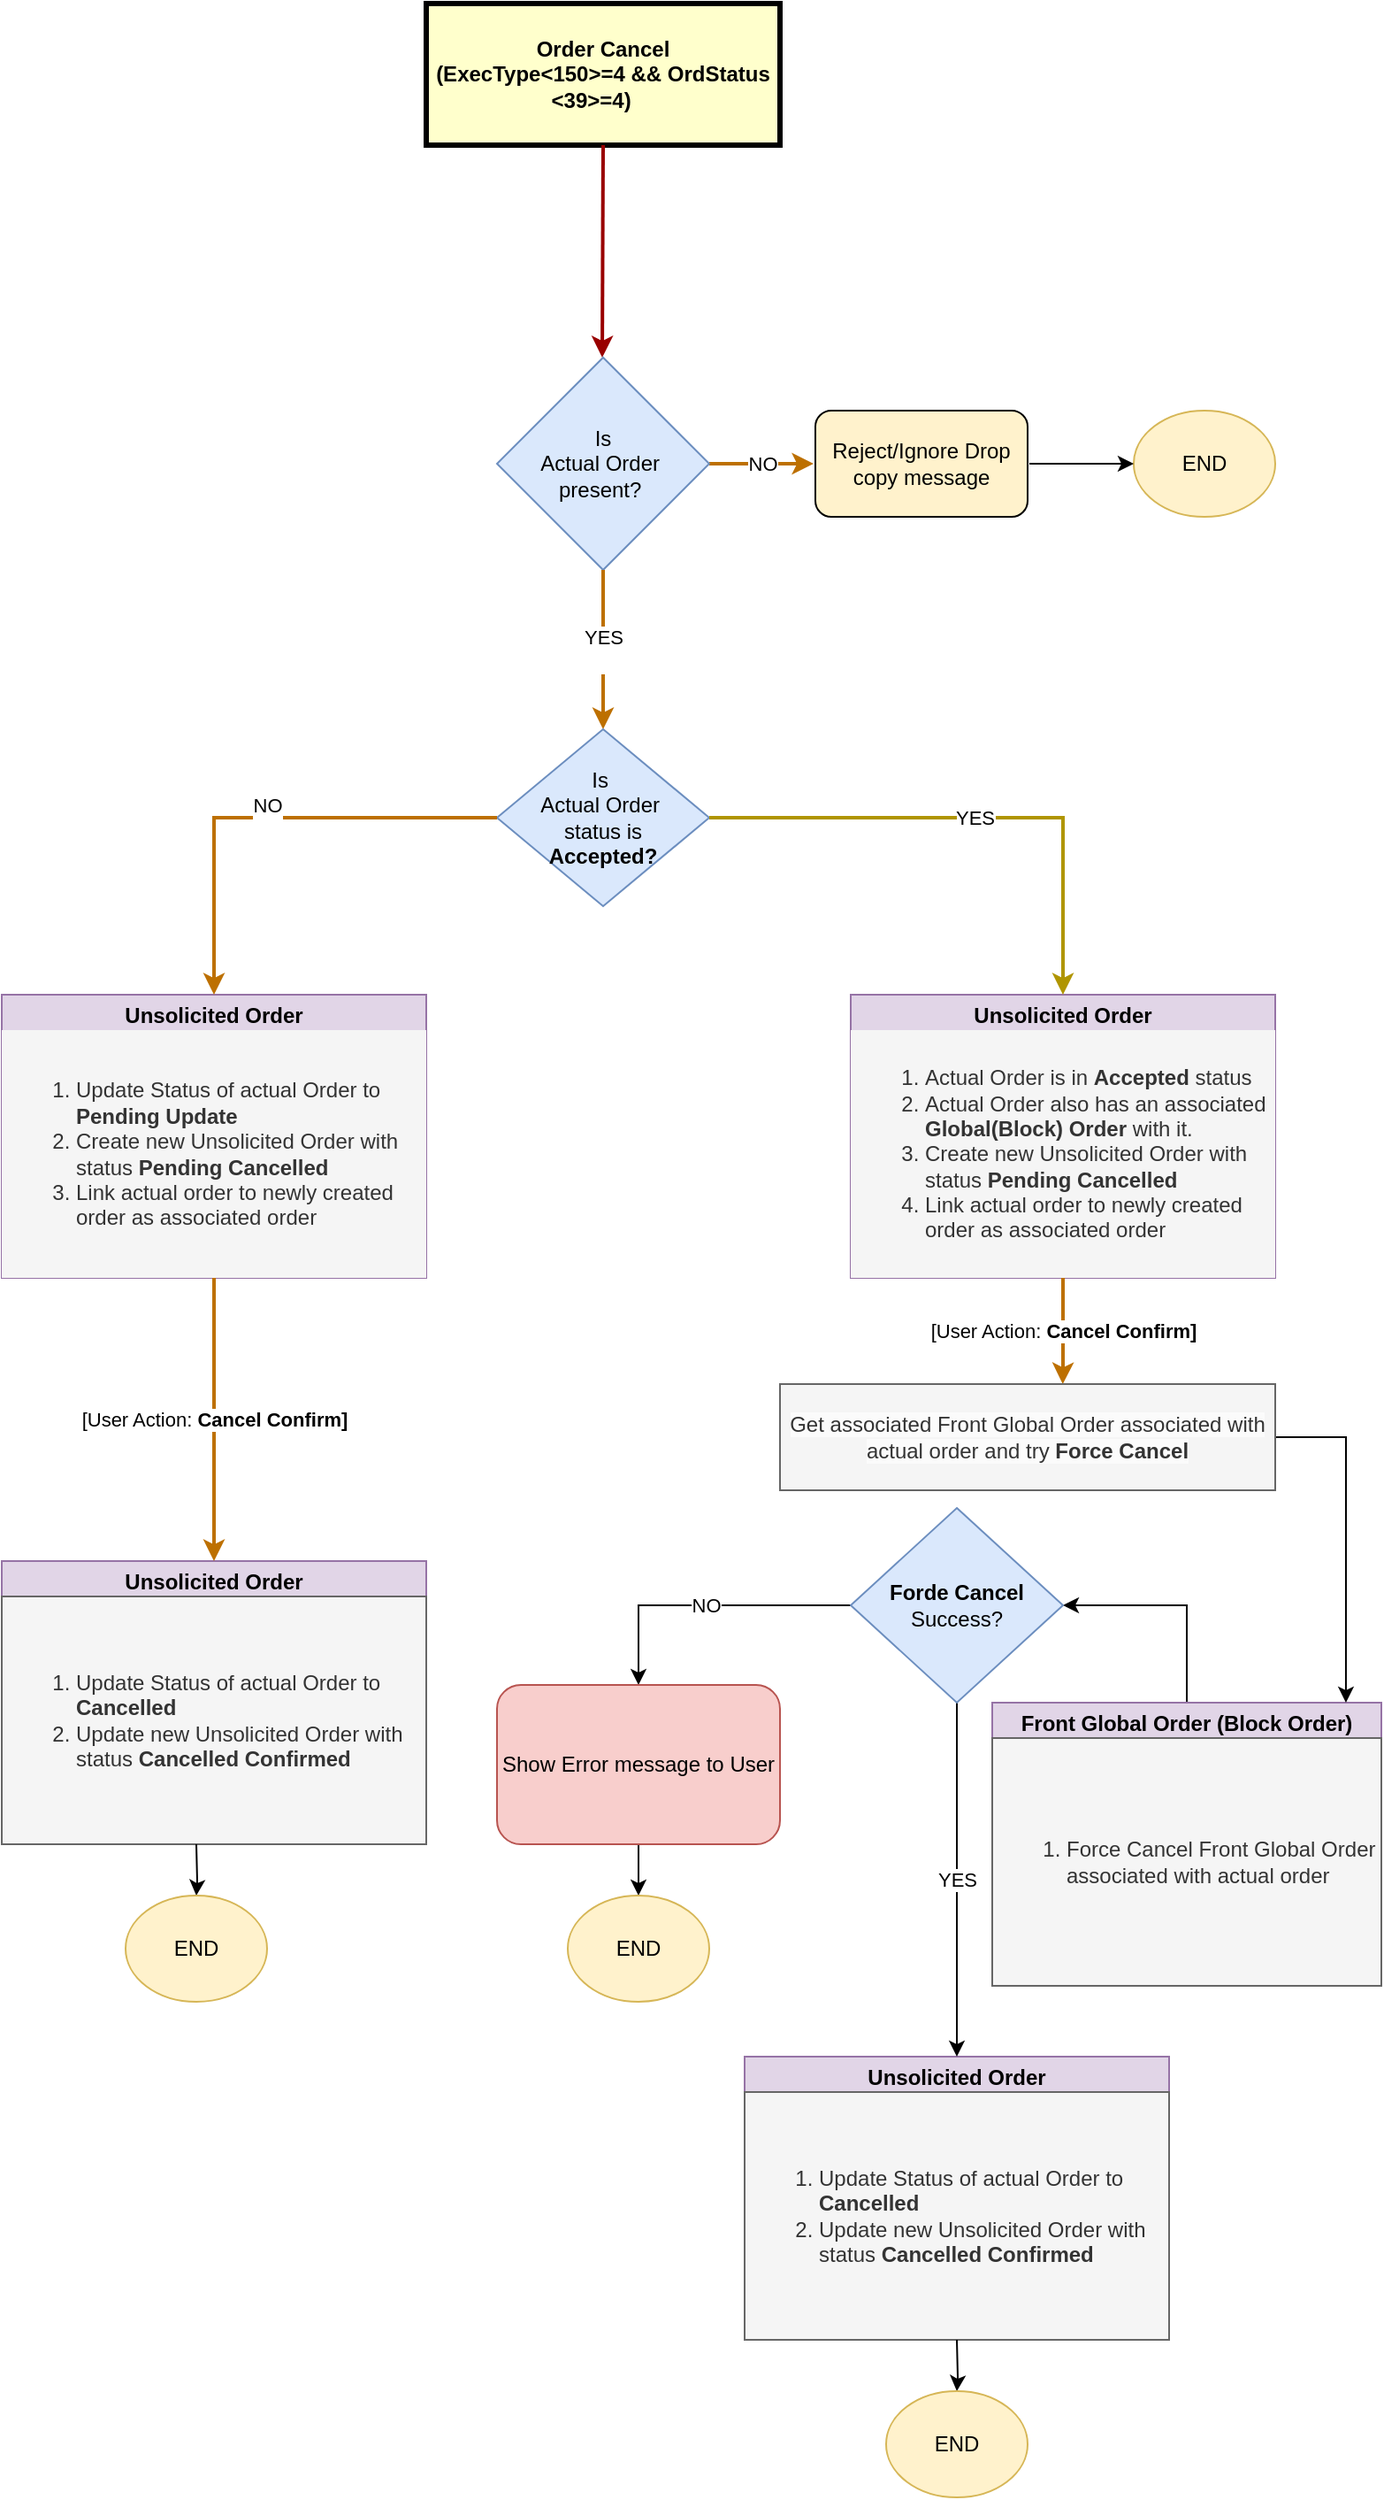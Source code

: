 <mxfile version="26.1.1">
  <diagram name="Page-1" id="c7558073-3199-34d8-9f00-42111426c3f3">
    <mxGraphModel dx="1434" dy="738" grid="1" gridSize="10" guides="1" tooltips="1" connect="1" arrows="1" fold="1" page="1" pageScale="1" pageWidth="826" pageHeight="1169" background="none" math="0" shadow="0">
      <root>
        <mxCell id="0" />
        <mxCell id="1" parent="0" />
        <mxCell id="4" value="Order Cancel&#xa;(ExecType&lt;150&gt;=4 &amp;&amp; OrdStatus &lt;39&gt;=4)    " style="whiteSpace=wrap;align=center;verticalAlign=middle;fontStyle=1;strokeWidth=3;fillColor=#FFFFCC" parent="1" vertex="1">
          <mxGeometry x="280" y="40" width="200" height="80" as="geometry" />
        </mxCell>
        <mxCell id="37" value="" style="edgeStyle=none;noEdgeStyle=1;strokeColor=#990000;strokeWidth=2;" parent="1" edge="1">
          <mxGeometry width="100" height="100" relative="1" as="geometry">
            <mxPoint x="380" y="120" as="sourcePoint" />
            <mxPoint x="379.5" y="240" as="targetPoint" />
          </mxGeometry>
        </mxCell>
        <mxCell id="rh4mJw4lm3L261S2mCym-98" value="Unsolicited Order" style="swimlane;whiteSpace=wrap;html=1;fillColor=#e1d5e7;strokeColor=#9673a6;" vertex="1" parent="1">
          <mxGeometry x="40" y="600" width="240" height="160" as="geometry" />
        </mxCell>
        <mxCell id="rh4mJw4lm3L261S2mCym-103" value="&lt;ol&gt;&lt;li&gt;Update Status of actual Order to &lt;b&gt;Pending Update&lt;/b&gt;&lt;/li&gt;&lt;li&gt;Create new Unsolicited Order with status &lt;b&gt;Pending Cancelled&lt;/b&gt;&lt;/li&gt;&lt;li&gt;Link actual order to newly created order as associated order&lt;/li&gt;&lt;/ol&gt;" style="text;html=1;align=left;verticalAlign=middle;whiteSpace=wrap;rounded=0;fillColor=#f5f5f5;fontColor=#333333;strokeColor=none;" vertex="1" parent="rh4mJw4lm3L261S2mCym-98">
          <mxGeometry y="20" width="240" height="140" as="geometry" />
        </mxCell>
        <mxCell id="rh4mJw4lm3L261S2mCym-100" value="NO" style="edgeStyle=orthogonalEdgeStyle;rounded=0;orthogonalLoop=1;jettySize=auto;html=1;fillColor=#f0a30a;strokeColor=#BD7000;strokeWidth=2;" edge="1" parent="1" source="rh4mJw4lm3L261S2mCym-99" target="rh4mJw4lm3L261S2mCym-101">
          <mxGeometry relative="1" as="geometry">
            <mxPoint x="560" y="300" as="targetPoint" />
            <Array as="points">
              <mxPoint x="450" y="300" />
              <mxPoint x="450" y="300" />
            </Array>
          </mxGeometry>
        </mxCell>
        <mxCell id="rh4mJw4lm3L261S2mCym-99" value="&lt;div&gt;Is&lt;/div&gt;Actual Order&amp;nbsp;&lt;div&gt;present?&amp;nbsp;&lt;/div&gt;" style="rhombus;whiteSpace=wrap;html=1;fillColor=#dae8fc;strokeColor=#6c8ebf;" vertex="1" parent="1">
          <mxGeometry x="320" y="240" width="120" height="120" as="geometry" />
        </mxCell>
        <mxCell id="rh4mJw4lm3L261S2mCym-101" value="Reject/Ignore Drop copy message" style="rounded=1;whiteSpace=wrap;html=1;fillColor=#fff2cc;strokeColor=default;perimeterSpacing=1;gradientColor=none;" vertex="1" parent="1">
          <mxGeometry x="500" y="270" width="120" height="60" as="geometry" />
        </mxCell>
        <mxCell id="rh4mJw4lm3L261S2mCym-102" value="YES&lt;div&gt;&lt;br&gt;&lt;/div&gt;" style="edgeStyle=orthogonalEdgeStyle;rounded=0;orthogonalLoop=1;jettySize=auto;html=1;fillColor=#f0a30a;strokeColor=#BD7000;strokeWidth=2;" edge="1" parent="1" source="rh4mJw4lm3L261S2mCym-99" target="rh4mJw4lm3L261S2mCym-104">
          <mxGeometry relative="1" as="geometry">
            <mxPoint x="379" y="430" as="targetPoint" />
          </mxGeometry>
        </mxCell>
        <mxCell id="rh4mJw4lm3L261S2mCym-104" value="Is&amp;nbsp;&lt;div&gt;Actual Order&amp;nbsp;&lt;div&gt;status is&lt;/div&gt;&lt;div&gt;&lt;b&gt;Accepted?&lt;/b&gt;&lt;/div&gt;&lt;/div&gt;" style="rhombus;whiteSpace=wrap;html=1;fillColor=#dae8fc;strokeColor=#6c8ebf;" vertex="1" parent="1">
          <mxGeometry x="320" y="450" width="120" height="100" as="geometry" />
        </mxCell>
        <mxCell id="rh4mJw4lm3L261S2mCym-105" value="NO&lt;div&gt;&lt;br&gt;&lt;/div&gt;" style="edgeStyle=orthogonalEdgeStyle;rounded=0;orthogonalLoop=1;jettySize=auto;html=1;exitX=0;exitY=0.5;exitDx=0;exitDy=0;entryX=0.5;entryY=0;entryDx=0;entryDy=0;fillColor=#f0a30a;strokeColor=#BD7000;strokeWidth=2;" edge="1" parent="1" source="rh4mJw4lm3L261S2mCym-104" target="rh4mJw4lm3L261S2mCym-98">
          <mxGeometry relative="1" as="geometry">
            <mxPoint x="379" y="610" as="targetPoint" />
            <Array as="points">
              <mxPoint x="160" y="500" />
            </Array>
          </mxGeometry>
        </mxCell>
        <mxCell id="rh4mJw4lm3L261S2mCym-111" value="Unsolicited Order" style="swimlane;whiteSpace=wrap;html=1;fillColor=#e1d5e7;strokeColor=#9673a6;" vertex="1" parent="1">
          <mxGeometry x="40" y="920" width="240" height="160" as="geometry" />
        </mxCell>
        <mxCell id="rh4mJw4lm3L261S2mCym-112" value="&lt;ol&gt;&lt;li&gt;Update Status of actual Order to &lt;b&gt;Cancelled&lt;/b&gt;&lt;/li&gt;&lt;li&gt;Update new Unsolicited Order with status &lt;b&gt;Cancelled Confirmed&lt;/b&gt;&lt;/li&gt;&lt;/ol&gt;" style="text;html=1;align=left;verticalAlign=middle;whiteSpace=wrap;rounded=0;fillColor=#f5f5f5;fontColor=#333333;strokeColor=#666666;" vertex="1" parent="rh4mJw4lm3L261S2mCym-111">
          <mxGeometry y="20" width="240" height="140" as="geometry" />
        </mxCell>
        <mxCell id="rh4mJw4lm3L261S2mCym-113" value="[User Action: &lt;b&gt;Cancel Confirm]&lt;/b&gt;" style="endArrow=classic;html=1;rounded=0;exitX=0.5;exitY=1;exitDx=0;exitDy=0;entryX=0.5;entryY=0;entryDx=0;entryDy=0;fillColor=#f0a30a;strokeColor=#BD7000;strokeWidth=2;" edge="1" parent="1" source="rh4mJw4lm3L261S2mCym-98" target="rh4mJw4lm3L261S2mCym-111">
          <mxGeometry relative="1" as="geometry">
            <mxPoint x="520" y="870" as="sourcePoint" />
            <mxPoint x="620" y="870" as="targetPoint" />
          </mxGeometry>
        </mxCell>
        <mxCell id="rh4mJw4lm3L261S2mCym-115" value="Unsolicited Order" style="swimlane;whiteSpace=wrap;html=1;fillColor=#e1d5e7;strokeColor=#9673a6;" vertex="1" parent="1">
          <mxGeometry x="520" y="600" width="240" height="160" as="geometry" />
        </mxCell>
        <mxCell id="rh4mJw4lm3L261S2mCym-116" value="&lt;ol&gt;&lt;li&gt;Actual Order is in &lt;b&gt;Accepted &lt;/b&gt;status&lt;/li&gt;&lt;li&gt;Actual Order also has an associated &lt;b&gt;Global(Block) Order&lt;/b&gt; with it.&lt;/li&gt;&lt;li&gt;Create new Unsolicited Order with status &lt;b&gt;Pending Cancelled&lt;/b&gt;&lt;/li&gt;&lt;li&gt;Link actual order to newly created order as associated order&lt;/li&gt;&lt;/ol&gt;" style="text;html=1;align=left;verticalAlign=middle;whiteSpace=wrap;rounded=0;fillColor=#f5f5f5;fontColor=#333333;strokeColor=none;" vertex="1" parent="rh4mJw4lm3L261S2mCym-115">
          <mxGeometry y="20" width="240" height="140" as="geometry" />
        </mxCell>
        <mxCell id="rh4mJw4lm3L261S2mCym-117" value="&lt;div&gt;YES&lt;/div&gt;" style="edgeStyle=orthogonalEdgeStyle;rounded=0;orthogonalLoop=1;jettySize=auto;html=1;exitX=1;exitY=0.5;exitDx=0;exitDy=0;entryX=0.5;entryY=0;entryDx=0;entryDy=0;fillColor=#e3c800;strokeColor=#B09500;curved=0;strokeWidth=2;" edge="1" parent="1" target="rh4mJw4lm3L261S2mCym-115" source="rh4mJw4lm3L261S2mCym-104">
          <mxGeometry relative="1" as="geometry">
            <mxPoint x="800" y="500" as="sourcePoint" />
            <mxPoint x="859" y="610" as="targetPoint" />
          </mxGeometry>
        </mxCell>
        <mxCell id="rh4mJw4lm3L261S2mCym-118" value="Unsolicited Order" style="swimlane;whiteSpace=wrap;html=1;fillColor=#e1d5e7;strokeColor=#9673a6;" vertex="1" parent="1">
          <mxGeometry x="460" y="1200" width="240" height="160" as="geometry" />
        </mxCell>
        <mxCell id="rh4mJw4lm3L261S2mCym-119" value="&lt;ol&gt;&lt;li&gt;&lt;span style=&quot;color: rgba(0, 0, 0, 0); font-family: monospace; font-size: 0px; text-wrap-mode: nowrap;&quot;&gt;%3CmxGraphModel%3E%3Croot%3E%3CmxCell%20id%3D%220%22%2F%3E%3CmxCell%20id%3D%221%22%20parent%3D%220%22%2F%3E%3CmxCell%20id%3D%222%22%20value%3D%22Unsolicited%20Order%22%20style%3D%22swimlane%3BwhiteSpace%3Dwrap%3Bhtml%3D1%3BfillColor%3D%23e1d5e7%3BstrokeColor%3D%239673a6%3B%22%20vertex%3D%221%22%20parent%3D%221%22%3E%3CmxGeometry%20x%3D%2240%22%20y%3D%22920%22%20width%3D%22240%22%20height%3D%22160%22%20as%3D%22geometry%22%2F%3E%3C%2FmxCell%3E%3CmxCell%20id%3D%223%22%20value%3D%22%26lt%3Bol%26gt%3B%26lt%3Bli%26gt%3BUpdate%20Status%20of%20actual%20Order%20to%20%26lt%3Bb%26gt%3BCancelled%26lt%3B%2Fb%26gt%3B%26lt%3B%2Fli%26gt%3B%26lt%3Bli%26gt%3BUpdate%20new%20Unsolicited%20Order%20with%20status%20%26lt%3Bb%26gt%3BCancelled%20Confirmed%26lt%3B%2Fb%26gt%3B%26lt%3B%2Fli%26gt%3B%26lt%3B%2Fol%26gt%3B%22%20style%3D%22text%3Bhtml%3D1%3Balign%3Dleft%3BverticalAlign%3Dmiddle%3BwhiteSpace%3Dwrap%3Brounded%3D0%3BfillColor%3D%23f5f5f5%3BfontColor%3D%23333333%3BstrokeColor%3D%23666666%3B%22%20vertex%3D%221%22%20parent%3D%222%22%3E%3CmxGeometry%20y%3D%2220%22%20width%3D%22240%22%20height%3D%22140%22%20as%3D%22geometry%22%2F%3E%3C%2FmxCell%3E%3CmxCell%20id%3D%224%22%20value%3D%22%5BUser%20Action%3A%20%26lt%3Bb%26gt%3BCancel%20Confirm%5D%26lt%3B%2Fb%26gt%3B%22%20style%3D%22endArrow%3Dclassic%3Bhtml%3D1%3Brounded%3D0%3BexitX%3D0.5%3BexitY%3D1%3BexitDx%3D0%3BexitDy%3D0%3BentryX%3D0.5%3BentryY%3D0%3BentryDx%3D0%3BentryDy%3D0%3BfillColor%3D%23f0a30a%3BstrokeColor%3D%23BD7000%3BstrokeWidth%3D2%3B%22%20edge%3D%221%22%20target%3D%222%22%20parent%3D%221%22%3E%3CmxGeometry%20relative%3D%221%22%20as%3D%22geometry%22%3E%3CmxPoint%20x%3D%22160%22%20y%3D%22760%22%20as%3D%22sourcePoint%22%2F%3E%3CmxPoint%20x%3D%22620%22%20y%3D%22870%22%20as%3D%22targetPoint%22%2F%3E%3C%2FmxGeometry%3E%3C%2FmxCell%3E%3C%2Froot%3E%3C%2FmxGraphModel%3E&lt;/span&gt;Update Status of actual Order to &lt;b style=&quot;background-color: transparent; color: light-dark(rgb(51, 51, 51), rgb(193, 193, 193));&quot;&gt;Cancelled&lt;/b&gt;&lt;/li&gt;&lt;li&gt;Update new Unsolicited Order with status &lt;b&gt;Cancelled Confirmed&lt;/b&gt;&lt;/li&gt;&lt;/ol&gt;" style="text;html=1;align=left;verticalAlign=middle;whiteSpace=wrap;rounded=0;fillColor=#f5f5f5;fontColor=#333333;strokeColor=#666666;" vertex="1" parent="rh4mJw4lm3L261S2mCym-118">
          <mxGeometry y="20" width="240" height="140" as="geometry" />
        </mxCell>
        <mxCell id="rh4mJw4lm3L261S2mCym-120" value="[User Action: &lt;b&gt;Cancel Confirm]&lt;/b&gt;" style="endArrow=classic;html=1;rounded=0;exitX=0.5;exitY=1;exitDx=0;exitDy=0;entryX=0.571;entryY=0;entryDx=0;entryDy=0;fillColor=#f0a30a;strokeColor=#BD7000;strokeWidth=2;edgeStyle=orthogonalEdgeStyle;entryPerimeter=0;" edge="1" parent="1" target="rh4mJw4lm3L261S2mCym-126">
          <mxGeometry relative="1" as="geometry">
            <mxPoint x="640" y="760" as="sourcePoint" />
            <mxPoint x="1100" y="870" as="targetPoint" />
            <Array as="points">
              <mxPoint x="640" y="810" />
              <mxPoint x="640" y="810" />
            </Array>
          </mxGeometry>
        </mxCell>
        <mxCell id="rh4mJw4lm3L261S2mCym-129" style="edgeStyle=orthogonalEdgeStyle;rounded=0;orthogonalLoop=1;jettySize=auto;html=1;entryX=1;entryY=0.5;entryDx=0;entryDy=0;" edge="1" parent="1" source="rh4mJw4lm3L261S2mCym-121" target="rh4mJw4lm3L261S2mCym-127">
          <mxGeometry relative="1" as="geometry" />
        </mxCell>
        <mxCell id="rh4mJw4lm3L261S2mCym-121" value="Front Global Order (Block Order)" style="swimlane;whiteSpace=wrap;html=1;fillColor=#e1d5e7;strokeColor=#9673a6;" vertex="1" parent="1">
          <mxGeometry x="600" y="1000" width="220" height="160" as="geometry" />
        </mxCell>
        <mxCell id="rh4mJw4lm3L261S2mCym-122" value="&lt;ol&gt;&lt;li&gt;Force Cancel Front Global Order associated with actual order&lt;span style=&quot;color: rgba(0, 0, 0, 0); font-family: monospace; font-size: 0px; text-wrap-mode: nowrap;&quot;&gt;%3CmxGraphModel%3E%3Croot%3E%3CmxCell%20id%3D%220%22%2F%3E%3CmxCell%20id%3D%221%22%20parent%3D%220%22%2F%3E%3CmxCell%20id%3D%222%22%20value%3D%22Unsolicited%20Order%22%20style%3D%22swimlane%3BwhiteSpace%3Dwrap%3Bhtml%3D1%3BfillColor%3D%23e1d5e7%3BstrokeColor%3D%239673a6%3B%22%20vertex%3D%221%22%20parent%3D%221%22%3E%3CmxGeometry%20x%3D%2240%22%20y%3D%22920%22%20width%3D%22240%22%20height%3D%22160%22%20as%3D%22geometry%22%2F%3E%3C%2FmxCell%3E%3CmxCell%20id%3D%223%22%20value%3D%22%26lt%3Bol%26gt%3B%26lt%3Bli%26gt%3BUpdate%20Status%20of%20actual%20Order%20to%20%26lt%3Bb%26gt%3BCancelled%26lt%3B%2Fb%26gt%3B%26lt%3B%2Fli%26gt%3B%26lt%3Bli%26gt%3BUpdate%20new%20Unsolicited%20Order%20with%20status%20%26lt%3Bb%26gt%3BCancelled%20Confirmed%26lt%3B%2Fb%26gt%3B%26lt%3B%2Fli%26gt%3B%26lt%3B%2Fol%26gt%3B%22%20style%3D%22text%3Bhtml%3D1%3Balign%3Dleft%3BverticalAlign%3Dmiddle%3BwhiteSpace%3Dwrap%3Brounded%3D0%3BfillColor%3D%23f5f5f5%3BfontColor%3D%23333333%3BstrokeColor%3D%23666666%3B%22%20vertex%3D%221%22%20parent%3D%222%22%3E%3CmxGeometry%20y%3D%2220%22%20width%3D%22240%22%20height%3D%22140%22%20as%3D%22geometry%22%2F%3E%3C%2FmxCell%3E%3CmxCell%20id%3D%224%22%20value%3D%22%5BUser%20Action%3A%20%26lt%3Bb%26gt%3BCancel%20Confirm%5D%26lt%3B%2Fb%26gt%3B%22%20style%3D%22endArrow%3Dclassic%3Bhtml%3D1%3Brounded%3D0%3BexitX%3D0.5%3BexitY%3D1%3BexitDx%3D0%3BexitDy%3D0%3BentryX%3D0.5%3BentryY%3D0%3BentryDx%3D0%3BentryDy%3D0%3BfillColor%3D%23f0a30a%3BstrokeColor%3D%23BD7000%3BstrokeWidth%3D2%3B%22%20edge%3D%221%22%20target%3D%222%22%20parent%3D%221%22%3E%3CmxGeometry%20relative%3D%221%22%20as%3D%22geometry%22%3E%3CmxPoint%20x%3D%22160%22%20y%3D%22760%22%20as%3D%22sourcePoint%22%2F%3E%3CmxPoint%20x%3D%22620%22%20y%3D%22870%22%20as%3D%22targetPoint%22%2F%3E%3C%2FmxGeometry%3E%3C%2FmxCell%3E%3C%2Froot%3E%3C%2FmxGraphModel%3&lt;/span&gt;&lt;/li&gt;&lt;/ol&gt;" style="text;html=1;align=left;verticalAlign=middle;whiteSpace=wrap;rounded=0;fillColor=#f5f5f5;fontColor=#333333;strokeColor=#666666;" vertex="1" parent="rh4mJw4lm3L261S2mCym-121">
          <mxGeometry y="20" width="220" height="140" as="geometry" />
        </mxCell>
        <mxCell id="rh4mJw4lm3L261S2mCym-128" style="edgeStyle=orthogonalEdgeStyle;rounded=0;orthogonalLoop=1;jettySize=auto;html=1;entryX=0.909;entryY=0;entryDx=0;entryDy=0;exitX=1;exitY=0.5;exitDx=0;exitDy=0;entryPerimeter=0;" edge="1" parent="1" source="rh4mJw4lm3L261S2mCym-126" target="rh4mJw4lm3L261S2mCym-121">
          <mxGeometry relative="1" as="geometry">
            <Array as="points">
              <mxPoint x="800" y="850" />
            </Array>
          </mxGeometry>
        </mxCell>
        <mxCell id="rh4mJw4lm3L261S2mCym-126" value="&lt;br&gt;&lt;span style=&quot;color: rgb(51, 51, 51); font-family: Helvetica; font-size: 12px; font-style: normal; font-variant-ligatures: normal; font-variant-caps: normal; font-weight: 400; letter-spacing: normal; orphans: 2; text-align: left; text-indent: 0px; text-transform: none; widows: 2; word-spacing: 0px; -webkit-text-stroke-width: 0px; white-space: normal; background-color: rgb(251, 251, 251); text-decoration-thickness: initial; text-decoration-style: initial; text-decoration-color: initial; float: none; display: inline !important;&quot;&gt;Get associated Front Global Order associated with actual order and try &lt;/span&gt;&lt;span style=&quot;color: rgb(51, 51, 51); font-family: Helvetica; font-size: 12px; font-style: normal; font-variant-ligatures: normal; font-variant-caps: normal; letter-spacing: normal; orphans: 2; text-align: left; text-indent: 0px; text-transform: none; widows: 2; word-spacing: 0px; -webkit-text-stroke-width: 0px; white-space: normal; background-color: rgb(251, 251, 251); text-decoration-thickness: initial; text-decoration-style: initial; text-decoration-color: initial; float: none; display: inline !important;&quot;&gt;&lt;b&gt;Force Cancel&lt;/b&gt;&lt;/span&gt;&lt;div&gt;&lt;br/&gt;&lt;/div&gt;" style="rounded=0;whiteSpace=wrap;html=1;fillColor=#f5f5f5;fontColor=#333333;strokeColor=#666666;" vertex="1" parent="1">
          <mxGeometry x="480" y="820" width="280" height="60" as="geometry" />
        </mxCell>
        <mxCell id="rh4mJw4lm3L261S2mCym-130" value="YES" style="edgeStyle=orthogonalEdgeStyle;rounded=0;orthogonalLoop=1;jettySize=auto;html=1;entryX=0.5;entryY=0;entryDx=0;entryDy=0;" edge="1" parent="1" source="rh4mJw4lm3L261S2mCym-127" target="rh4mJw4lm3L261S2mCym-118">
          <mxGeometry relative="1" as="geometry">
            <Array as="points">
              <mxPoint x="580" y="1070" />
              <mxPoint x="580" y="1070" />
            </Array>
          </mxGeometry>
        </mxCell>
        <mxCell id="rh4mJw4lm3L261S2mCym-134" value="NO" style="edgeStyle=orthogonalEdgeStyle;rounded=0;orthogonalLoop=1;jettySize=auto;html=1;entryX=0.5;entryY=0;entryDx=0;entryDy=0;" edge="1" parent="1" source="rh4mJw4lm3L261S2mCym-127" target="rh4mJw4lm3L261S2mCym-133">
          <mxGeometry relative="1" as="geometry">
            <Array as="points">
              <mxPoint x="400" y="945" />
            </Array>
          </mxGeometry>
        </mxCell>
        <mxCell id="rh4mJw4lm3L261S2mCym-127" value="&lt;b&gt;Forde Cancel&lt;/b&gt;&lt;div&gt;Success?&lt;/div&gt;" style="rhombus;whiteSpace=wrap;html=1;fillColor=#dae8fc;strokeColor=#6c8ebf;" vertex="1" parent="1">
          <mxGeometry x="520" y="890" width="120" height="110" as="geometry" />
        </mxCell>
        <mxCell id="rh4mJw4lm3L261S2mCym-136" value="" style="edgeStyle=orthogonalEdgeStyle;rounded=0;orthogonalLoop=1;jettySize=auto;html=1;" edge="1" parent="1" source="rh4mJw4lm3L261S2mCym-133" target="rh4mJw4lm3L261S2mCym-135">
          <mxGeometry relative="1" as="geometry" />
        </mxCell>
        <mxCell id="rh4mJw4lm3L261S2mCym-133" value="Show Error message to User" style="rounded=1;whiteSpace=wrap;html=1;fillColor=#f8cecc;strokeColor=#b85450;" vertex="1" parent="1">
          <mxGeometry x="320" y="990" width="160" height="90" as="geometry" />
        </mxCell>
        <mxCell id="rh4mJw4lm3L261S2mCym-135" value="END" style="ellipse;whiteSpace=wrap;html=1;fillColor=#fff2cc;strokeColor=#d6b656;" vertex="1" parent="1">
          <mxGeometry x="360" y="1109" width="80" height="60" as="geometry" />
        </mxCell>
        <mxCell id="rh4mJw4lm3L261S2mCym-137" value="" style="edgeStyle=orthogonalEdgeStyle;rounded=0;orthogonalLoop=1;jettySize=auto;html=1;" edge="1" parent="1" target="rh4mJw4lm3L261S2mCym-138">
          <mxGeometry relative="1" as="geometry">
            <mxPoint x="580" y="1360" as="sourcePoint" />
          </mxGeometry>
        </mxCell>
        <mxCell id="rh4mJw4lm3L261S2mCym-138" value="END" style="ellipse;whiteSpace=wrap;html=1;fillColor=#fff2cc;strokeColor=#d6b656;" vertex="1" parent="1">
          <mxGeometry x="540" y="1389" width="80" height="60" as="geometry" />
        </mxCell>
        <mxCell id="rh4mJw4lm3L261S2mCym-139" value="" style="edgeStyle=orthogonalEdgeStyle;rounded=0;orthogonalLoop=1;jettySize=auto;html=1;" edge="1" parent="1" target="rh4mJw4lm3L261S2mCym-140">
          <mxGeometry relative="1" as="geometry">
            <mxPoint x="150" y="1080" as="sourcePoint" />
          </mxGeometry>
        </mxCell>
        <mxCell id="rh4mJw4lm3L261S2mCym-140" value="END" style="ellipse;whiteSpace=wrap;html=1;fillColor=#fff2cc;strokeColor=#d6b656;" vertex="1" parent="1">
          <mxGeometry x="110" y="1109" width="80" height="60" as="geometry" />
        </mxCell>
        <mxCell id="rh4mJw4lm3L261S2mCym-142" value="END" style="ellipse;whiteSpace=wrap;html=1;fillColor=#fff2cc;strokeColor=#d6b656;" vertex="1" parent="1">
          <mxGeometry x="680" y="270" width="80" height="60" as="geometry" />
        </mxCell>
        <mxCell id="rh4mJw4lm3L261S2mCym-143" style="edgeStyle=orthogonalEdgeStyle;rounded=0;orthogonalLoop=1;jettySize=auto;html=1;entryX=0;entryY=0.5;entryDx=0;entryDy=0;" edge="1" parent="1" source="rh4mJw4lm3L261S2mCym-101" target="rh4mJw4lm3L261S2mCym-142">
          <mxGeometry relative="1" as="geometry" />
        </mxCell>
      </root>
    </mxGraphModel>
  </diagram>
</mxfile>
